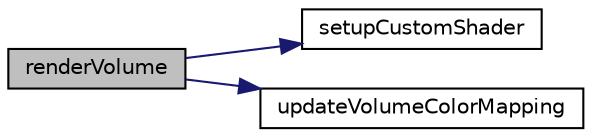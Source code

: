 digraph "renderVolume"
{
 // LATEX_PDF_SIZE
  bgcolor="transparent";
  edge [fontname="Helvetica",fontsize="10",labelfontname="Helvetica",labelfontsize="10"];
  node [fontname="Helvetica",fontsize="10",shape=record];
  rankdir="LR";
  Node1 [label="renderVolume",height=0.2,width=0.4,color="black", fillcolor="grey75", style="filled", fontcolor="black",tooltip=" "];
  Node1 -> Node2 [color="midnightblue",fontsize="10",style="solid",fontname="Helvetica"];
  Node2 [label="setupCustomShader",height=0.2,width=0.4,color="black",URL="$class_p_r_i_s_m_1_1_straight_needle_insertion_logic.html#adbde9c2b6f639fec066d50ad4cccf9fd",tooltip=" "];
  Node1 -> Node3 [color="midnightblue",fontsize="10",style="solid",fontname="Helvetica"];
  Node3 [label="updateVolumeColorMapping",height=0.2,width=0.4,color="black",URL="$class_p_r_i_s_m_1_1_straight_needle_insertion_logic.html#a6a466cbdd1ef23e2d5cb1f60ea530682",tooltip=" "];
}
